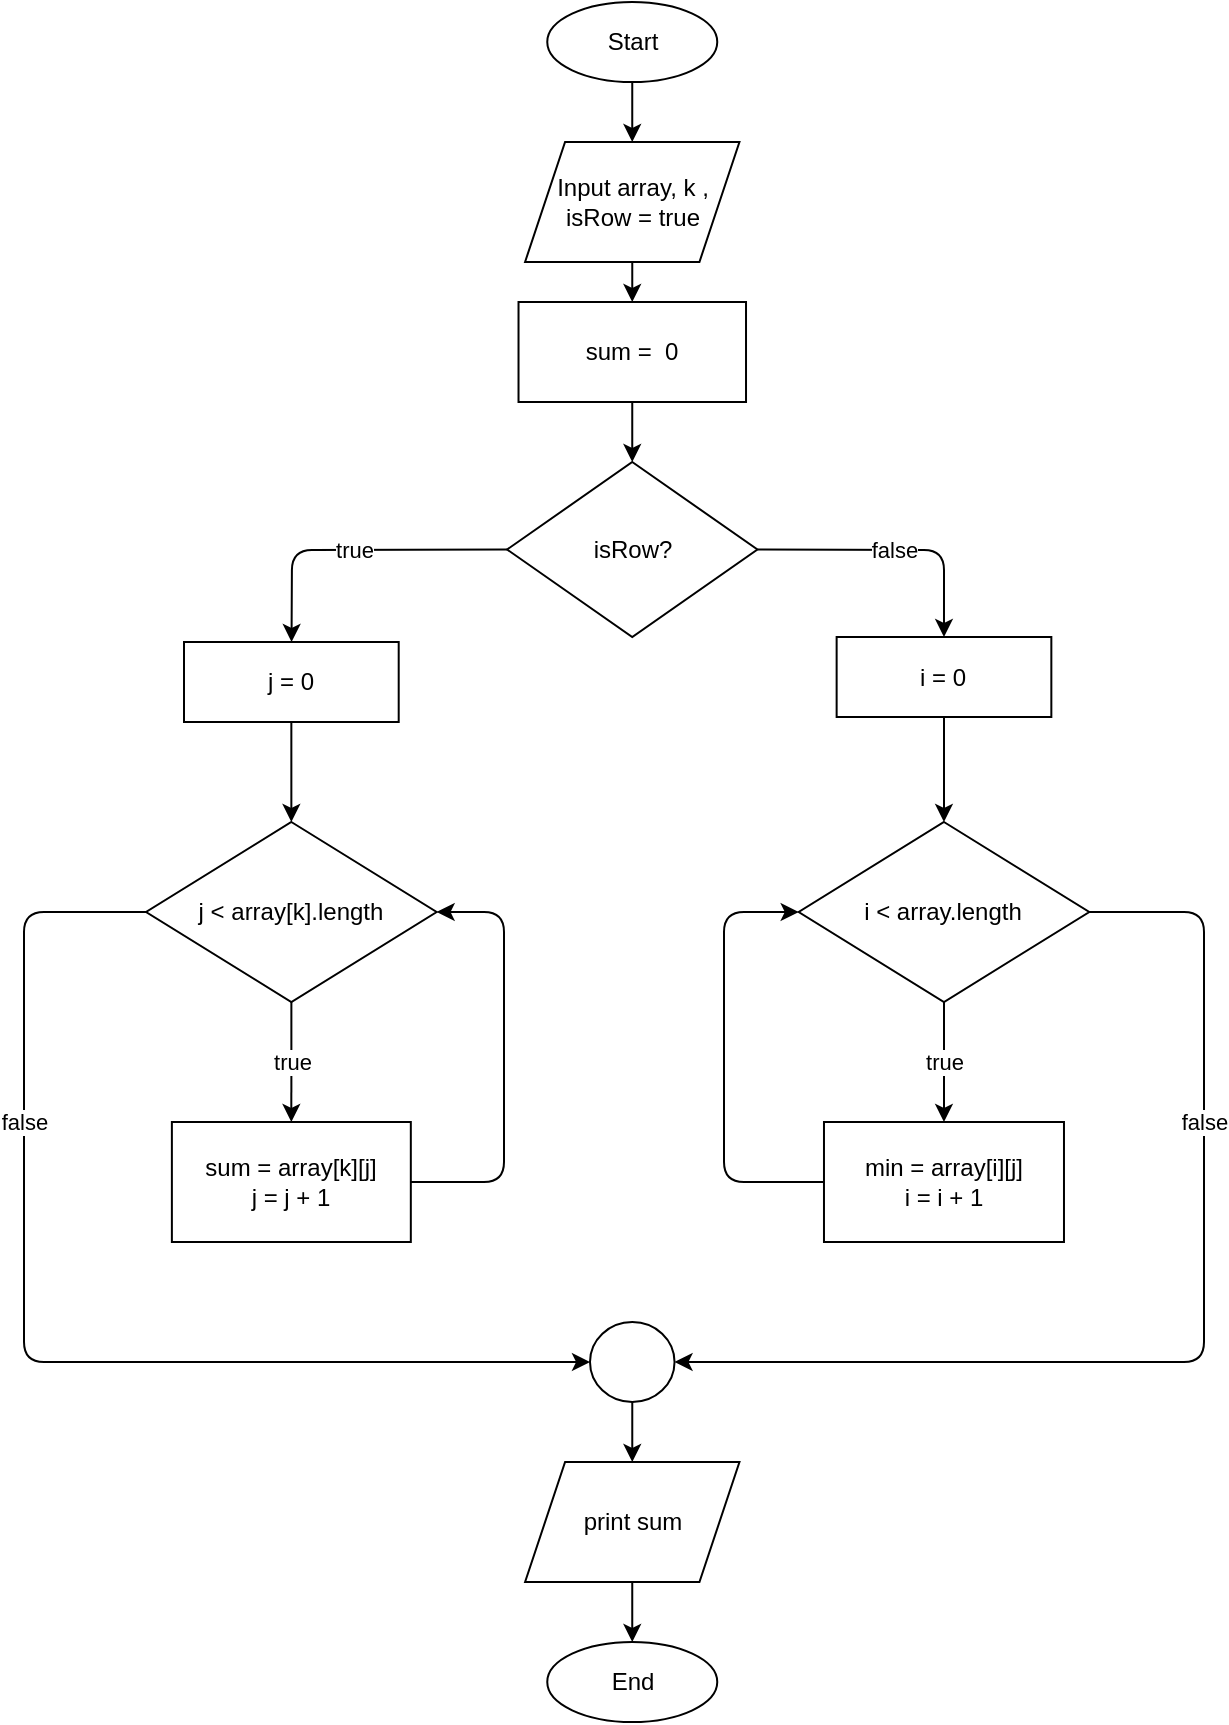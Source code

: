 <mxfile version="25.0.1">
  <diagram name="Page-1" id="J6qU1CufO3tT0paZhnID">
    <mxGraphModel dx="1188" dy="743" grid="0" gridSize="10" guides="1" tooltips="1" connect="1" arrows="1" fold="1" page="0" pageScale="1" pageWidth="827" pageHeight="1169" math="0" shadow="0">
      <root>
        <mxCell id="0" />
        <mxCell id="1" parent="0" />
        <mxCell id="n1ISIKl0yZO8UXlDY4mg-364" style="edgeStyle=none;html=1;exitX=0.5;exitY=1;exitDx=0;exitDy=0;entryX=0.5;entryY=0;entryDx=0;entryDy=0;" edge="1" parent="1" source="n1ISIKl0yZO8UXlDY4mg-365" target="n1ISIKl0yZO8UXlDY4mg-371">
          <mxGeometry relative="1" as="geometry" />
        </mxCell>
        <mxCell id="n1ISIKl0yZO8UXlDY4mg-365" value="Start" style="ellipse;whiteSpace=wrap;html=1;movable=1;resizable=1;rotatable=1;deletable=1;editable=1;connectable=1;container=0;" vertex="1" parent="1">
          <mxGeometry x="153.63" y="178" width="85" height="40" as="geometry" />
        </mxCell>
        <mxCell id="n1ISIKl0yZO8UXlDY4mg-366" value="" style="edgeStyle=none;html=1;startArrow=none;" edge="1" parent="1" source="n1ISIKl0yZO8UXlDY4mg-371" target="n1ISIKl0yZO8UXlDY4mg-370">
          <mxGeometry relative="1" as="geometry">
            <mxPoint x="211" y="268" as="sourcePoint" />
          </mxGeometry>
        </mxCell>
        <mxCell id="n1ISIKl0yZO8UXlDY4mg-367" value="true" style="edgeStyle=none;html=1;entryX=0.5;entryY=0;entryDx=0;entryDy=0;exitX=0.5;exitY=1;exitDx=0;exitDy=0;" edge="1" parent="1" source="n1ISIKl0yZO8UXlDY4mg-368" target="n1ISIKl0yZO8UXlDY4mg-384">
          <mxGeometry relative="1" as="geometry">
            <mxPoint x="2" y="788" as="targetPoint" />
          </mxGeometry>
        </mxCell>
        <mxCell id="n1ISIKl0yZO8UXlDY4mg-368" value="j &amp;lt; array[k].length" style="rhombus;whiteSpace=wrap;html=1;movable=1;resizable=1;rotatable=1;deletable=1;editable=1;connectable=1;container=0;" vertex="1" parent="1">
          <mxGeometry x="-46.96" y="588" width="145.28" height="90" as="geometry" />
        </mxCell>
        <mxCell id="n1ISIKl0yZO8UXlDY4mg-369" style="edgeStyle=none;html=1;exitX=0.5;exitY=1;exitDx=0;exitDy=0;entryX=0.5;entryY=0;entryDx=0;entryDy=0;" edge="1" parent="1" source="n1ISIKl0yZO8UXlDY4mg-370" target="n1ISIKl0yZO8UXlDY4mg-374">
          <mxGeometry relative="1" as="geometry" />
        </mxCell>
        <mxCell id="n1ISIKl0yZO8UXlDY4mg-370" value="sum =&amp;nbsp; 0" style="whiteSpace=wrap;html=1;" vertex="1" parent="1">
          <mxGeometry x="139.26" y="328" width="113.75" height="50" as="geometry" />
        </mxCell>
        <mxCell id="n1ISIKl0yZO8UXlDY4mg-371" value="Input array, k , isRow = true" style="shape=parallelogram;perimeter=parallelogramPerimeter;whiteSpace=wrap;html=1;fixedSize=1;movable=1;resizable=1;rotatable=1;deletable=1;editable=1;connectable=1;container=0;" vertex="1" parent="1">
          <mxGeometry x="142.53" y="248" width="107.19" height="60" as="geometry" />
        </mxCell>
        <mxCell id="n1ISIKl0yZO8UXlDY4mg-372" value="true" style="edgeStyle=none;html=1;exitX=0;exitY=0.5;exitDx=0;exitDy=0;" edge="1" parent="1" source="n1ISIKl0yZO8UXlDY4mg-374" target="n1ISIKl0yZO8UXlDY4mg-375">
          <mxGeometry relative="1" as="geometry">
            <mxPoint x="195" y="498" as="sourcePoint" />
            <Array as="points">
              <mxPoint x="26" y="452" />
            </Array>
          </mxGeometry>
        </mxCell>
        <mxCell id="n1ISIKl0yZO8UXlDY4mg-373" value="false" style="edgeStyle=none;html=1;exitX=1;exitY=0.5;exitDx=0;exitDy=0;entryX=0.5;entryY=0;entryDx=0;entryDy=0;" edge="1" parent="1" source="n1ISIKl0yZO8UXlDY4mg-374" target="n1ISIKl0yZO8UXlDY4mg-386">
          <mxGeometry relative="1" as="geometry">
            <Array as="points">
              <mxPoint x="352" y="452" />
            </Array>
          </mxGeometry>
        </mxCell>
        <mxCell id="n1ISIKl0yZO8UXlDY4mg-374" value="isRow?" style="rhombus;whiteSpace=wrap;html=1;movable=1;resizable=1;rotatable=1;deletable=1;editable=1;connectable=1;container=0;" vertex="1" parent="1">
          <mxGeometry x="133.55" y="408" width="125.16" height="87.5" as="geometry" />
        </mxCell>
        <mxCell id="n1ISIKl0yZO8UXlDY4mg-375" value="j = 0" style="whiteSpace=wrap;html=1;" vertex="1" parent="1">
          <mxGeometry x="-28" y="498" width="107.35" height="40" as="geometry" />
        </mxCell>
        <mxCell id="n1ISIKl0yZO8UXlDY4mg-376" style="edgeStyle=none;html=1;entryX=0.5;entryY=0;entryDx=0;entryDy=0;exitX=0.5;exitY=1;exitDx=0;exitDy=0;" edge="1" parent="1" source="n1ISIKl0yZO8UXlDY4mg-375" target="n1ISIKl0yZO8UXlDY4mg-368">
          <mxGeometry relative="1" as="geometry">
            <mxPoint x="193" y="668" as="sourcePoint" />
          </mxGeometry>
        </mxCell>
        <mxCell id="n1ISIKl0yZO8UXlDY4mg-377" value="true" style="edgeStyle=none;html=1;exitX=0.5;exitY=1;exitDx=0;exitDy=0;" edge="1" parent="1" source="n1ISIKl0yZO8UXlDY4mg-378" target="n1ISIKl0yZO8UXlDY4mg-381">
          <mxGeometry relative="1" as="geometry">
            <mxPoint x="232" y="948" as="sourcePoint" />
          </mxGeometry>
        </mxCell>
        <mxCell id="n1ISIKl0yZO8UXlDY4mg-378" value="i &amp;lt; array.length" style="rhombus;whiteSpace=wrap;html=1;movable=1;resizable=1;rotatable=1;deletable=1;editable=1;connectable=1;container=0;" vertex="1" parent="1">
          <mxGeometry x="279.35" y="588" width="145.28" height="90" as="geometry" />
        </mxCell>
        <mxCell id="n1ISIKl0yZO8UXlDY4mg-379" style="edgeStyle=none;html=1;exitX=0;exitY=0.5;exitDx=0;exitDy=0;entryX=0;entryY=0.5;entryDx=0;entryDy=0;" edge="1" parent="1" source="n1ISIKl0yZO8UXlDY4mg-381" target="n1ISIKl0yZO8UXlDY4mg-378">
          <mxGeometry relative="1" as="geometry">
            <Array as="points">
              <mxPoint x="242" y="768" />
              <mxPoint x="242" y="633" />
            </Array>
          </mxGeometry>
        </mxCell>
        <mxCell id="n1ISIKl0yZO8UXlDY4mg-380" value="false" style="edgeStyle=none;html=1;exitX=1;exitY=0.5;exitDx=0;exitDy=0;entryX=1;entryY=0.5;entryDx=0;entryDy=0;" edge="1" parent="1" source="n1ISIKl0yZO8UXlDY4mg-378" target="n1ISIKl0yZO8UXlDY4mg-388">
          <mxGeometry x="-0.406" relative="1" as="geometry">
            <Array as="points">
              <mxPoint x="482" y="633" />
              <mxPoint x="482" y="858" />
              <mxPoint x="352" y="858" />
            </Array>
            <mxPoint as="offset" />
          </mxGeometry>
        </mxCell>
        <mxCell id="n1ISIKl0yZO8UXlDY4mg-381" value="min = array[i][j]&lt;br&gt;i = i + 1" style="whiteSpace=wrap;html=1;" vertex="1" parent="1">
          <mxGeometry x="291.99" y="738" width="120" height="60" as="geometry" />
        </mxCell>
        <mxCell id="n1ISIKl0yZO8UXlDY4mg-382" style="edgeStyle=none;html=1;exitX=1;exitY=0.5;exitDx=0;exitDy=0;entryX=1;entryY=0.5;entryDx=0;entryDy=0;" edge="1" parent="1" source="n1ISIKl0yZO8UXlDY4mg-384" target="n1ISIKl0yZO8UXlDY4mg-368">
          <mxGeometry relative="1" as="geometry">
            <mxPoint x="416.81" y="731.75" as="targetPoint" />
            <Array as="points">
              <mxPoint x="132" y="768" />
              <mxPoint x="132" y="633" />
            </Array>
          </mxGeometry>
        </mxCell>
        <mxCell id="n1ISIKl0yZO8UXlDY4mg-383" value="false" style="edgeStyle=none;html=1;exitX=0;exitY=0.5;exitDx=0;exitDy=0;" edge="1" parent="1" source="n1ISIKl0yZO8UXlDY4mg-368" target="n1ISIKl0yZO8UXlDY4mg-388">
          <mxGeometry x="-0.416" relative="1" as="geometry">
            <Array as="points">
              <mxPoint x="-108" y="633" />
              <mxPoint x="-108" y="858" />
            </Array>
            <mxPoint as="offset" />
          </mxGeometry>
        </mxCell>
        <mxCell id="n1ISIKl0yZO8UXlDY4mg-384" value="sum = array[k][j]&lt;br&gt;j = j + 1" style="whiteSpace=wrap;html=1;" vertex="1" parent="1">
          <mxGeometry x="-34.06" y="738" width="119.47" height="60" as="geometry" />
        </mxCell>
        <mxCell id="n1ISIKl0yZO8UXlDY4mg-385" style="edgeStyle=none;html=1;exitX=0.5;exitY=1;exitDx=0;exitDy=0;entryX=0.5;entryY=0;entryDx=0;entryDy=0;" edge="1" parent="1" source="n1ISIKl0yZO8UXlDY4mg-386" target="n1ISIKl0yZO8UXlDY4mg-378">
          <mxGeometry relative="1" as="geometry" />
        </mxCell>
        <mxCell id="n1ISIKl0yZO8UXlDY4mg-386" value="i = 0" style="whiteSpace=wrap;html=1;" vertex="1" parent="1">
          <mxGeometry x="298.32" y="495.5" width="107.35" height="40" as="geometry" />
        </mxCell>
        <mxCell id="n1ISIKl0yZO8UXlDY4mg-387" style="edgeStyle=none;html=1;exitX=0.5;exitY=1;exitDx=0;exitDy=0;" edge="1" parent="1" source="n1ISIKl0yZO8UXlDY4mg-388" target="n1ISIKl0yZO8UXlDY4mg-391">
          <mxGeometry relative="1" as="geometry" />
        </mxCell>
        <mxCell id="n1ISIKl0yZO8UXlDY4mg-388" value="" style="ellipse;whiteSpace=wrap;html=1;" vertex="1" parent="1">
          <mxGeometry x="175" y="838" width="42.27" height="40" as="geometry" />
        </mxCell>
        <mxCell id="n1ISIKl0yZO8UXlDY4mg-389" value="End" style="ellipse;whiteSpace=wrap;html=1;movable=1;resizable=1;rotatable=1;deletable=1;editable=1;connectable=1;container=0;" vertex="1" parent="1">
          <mxGeometry x="153.63" y="998" width="85" height="40" as="geometry" />
        </mxCell>
        <mxCell id="n1ISIKl0yZO8UXlDY4mg-390" style="edgeStyle=none;html=1;exitX=0.5;exitY=1;exitDx=0;exitDy=0;entryX=0.5;entryY=0;entryDx=0;entryDy=0;" edge="1" parent="1" source="n1ISIKl0yZO8UXlDY4mg-391" target="n1ISIKl0yZO8UXlDY4mg-389">
          <mxGeometry relative="1" as="geometry" />
        </mxCell>
        <mxCell id="n1ISIKl0yZO8UXlDY4mg-391" value="print sum" style="shape=parallelogram;perimeter=parallelogramPerimeter;whiteSpace=wrap;html=1;fixedSize=1;movable=1;resizable=1;rotatable=1;deletable=1;editable=1;connectable=1;container=0;" vertex="1" parent="1">
          <mxGeometry x="142.54" y="908" width="107.19" height="60" as="geometry" />
        </mxCell>
      </root>
    </mxGraphModel>
  </diagram>
</mxfile>
